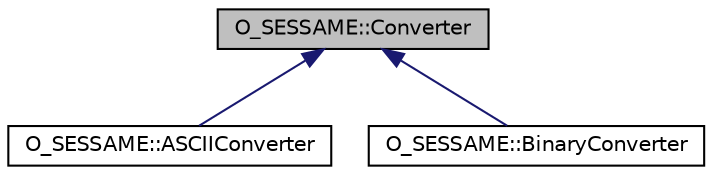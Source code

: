 digraph "O_SESSAME::Converter"
{
 // LATEX_PDF_SIZE
  edge [fontname="Helvetica",fontsize="10",labelfontname="Helvetica",labelfontsize="10"];
  node [fontname="Helvetica",fontsize="10",shape=record];
  Node1 [label="O_SESSAME::Converter",height=0.2,width=0.4,color="black", fillcolor="grey75", style="filled", fontcolor="black",tooltip="Class interface for importing and exporting data to various external formats."];
  Node1 -> Node2 [dir="back",color="midnightblue",fontsize="10",style="solid",fontname="Helvetica"];
  Node2 [label="O_SESSAME::ASCIIConverter",height=0.2,width=0.4,color="black", fillcolor="white", style="filled",URL="$classO__SESSAME_1_1ASCIIConverter.html",tooltip="Class for importing and exporting data to ASCII."];
  Node1 -> Node3 [dir="back",color="midnightblue",fontsize="10",style="solid",fontname="Helvetica"];
  Node3 [label="O_SESSAME::BinaryConverter",height=0.2,width=0.4,color="black", fillcolor="white", style="filled",URL="$classO__SESSAME_1_1BinaryConverter.html",tooltip="Class for importing and exporting data to ASCII."];
}
